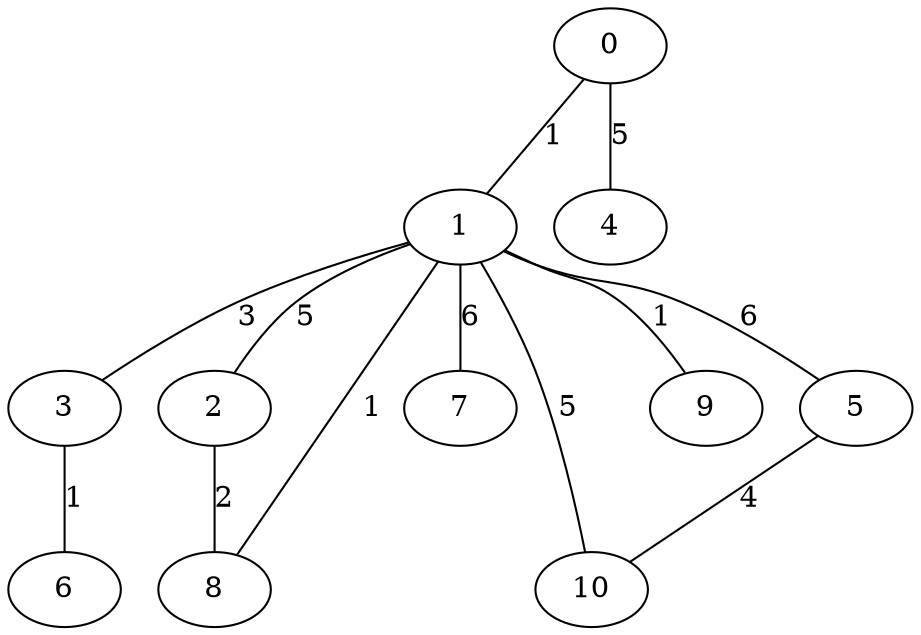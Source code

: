 graph g {
  0 [ habit = 8, size = 183, x = 4, y = 4 ]
  1 [ habit = 2, size = 371, x = 5, y = 6 ]
  2 [ habit = 3, size = 371, x = 3, y = 9 ]
  3 [ habit = 5, size = 120, x = 8, y = 5 ]
  4 [ base = 1, habit = 2, size = 350, x = 2, y = 1 ]
  5 [ habit = 5, size = 442, x = 6, y = 10 ]
  6 [ habit = 2, size = 222, x = 10, y = 4 ]
  7 [ base = 2, habit = 5, size = 577, x = 1, y = 6 ]
  8 [ habit = 3, size = 228, x = 3, y = 8 ]
  9 [ habit = 6, size = 426, x = 6, y = 4 ]
  10 [ habit = 6, size = 432, x = 8, y = 8 ]

  0 -- 1 [ label = 1, weight = 1 ]
  0 -- 4 [ label = 5, weight = 5 ]
  1 -- 2 [ label = 5, weight = 5 ]
  1 -- 3 [ label = 3, weight = 3 ]
  1 -- 5 [ label = 6, weight = 6 ]
  1 -- 7 [ label = 6, weight = 6 ]
  1 -- 8 [ label = 1, weight = 1 ]
  1 -- 9 [ label = 1, weight = 1 ]
  1 -- 10 [ label = 5, weight = 5 ]
  2 -- 8 [ label = 2, weight = 2 ]
  3 -- 6 [ label = 1, weight = 1 ]
  5 -- 10 [ label = 4, weight = 4 ]
}
